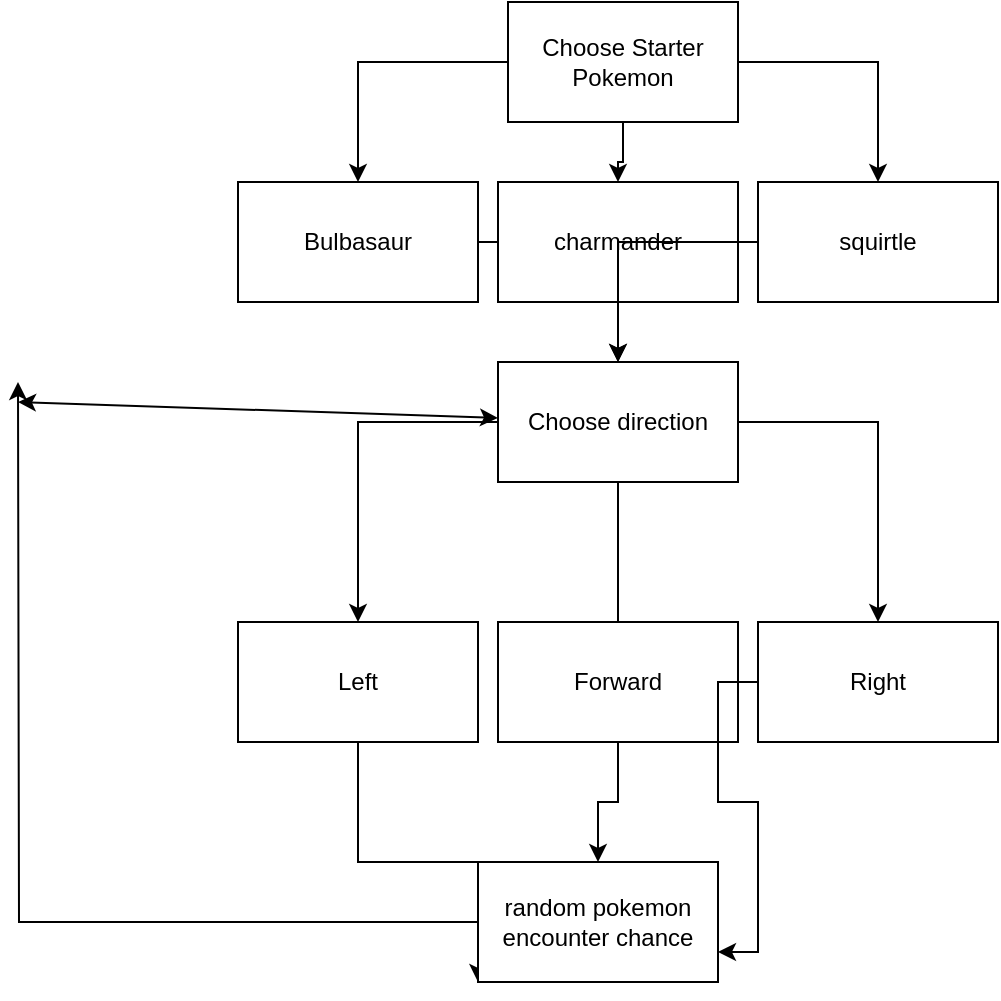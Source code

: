 <mxfile version="24.0.7" type="device">
  <diagram name="Page-1" id="0aKfJ1ToBly2x501j4V9">
    <mxGraphModel dx="1434" dy="772" grid="1" gridSize="10" guides="1" tooltips="1" connect="1" arrows="1" fold="1" page="1" pageScale="1" pageWidth="850" pageHeight="1100" math="0" shadow="0">
      <root>
        <mxCell id="0" />
        <mxCell id="1" parent="0" />
        <mxCell id="m8ZdhpJxwq3RxAHQ5hNG-6" style="edgeStyle=orthogonalEdgeStyle;rounded=0;orthogonalLoop=1;jettySize=auto;html=1;" edge="1" parent="1" source="m8ZdhpJxwq3RxAHQ5hNG-1" target="m8ZdhpJxwq3RxAHQ5hNG-5">
          <mxGeometry relative="1" as="geometry" />
        </mxCell>
        <mxCell id="m8ZdhpJxwq3RxAHQ5hNG-7" style="edgeStyle=orthogonalEdgeStyle;rounded=0;orthogonalLoop=1;jettySize=auto;html=1;" edge="1" parent="1" source="m8ZdhpJxwq3RxAHQ5hNG-1" target="m8ZdhpJxwq3RxAHQ5hNG-4">
          <mxGeometry relative="1" as="geometry" />
        </mxCell>
        <mxCell id="m8ZdhpJxwq3RxAHQ5hNG-8" style="edgeStyle=orthogonalEdgeStyle;rounded=0;orthogonalLoop=1;jettySize=auto;html=1;" edge="1" parent="1" source="m8ZdhpJxwq3RxAHQ5hNG-1" target="m8ZdhpJxwq3RxAHQ5hNG-3">
          <mxGeometry relative="1" as="geometry" />
        </mxCell>
        <mxCell id="m8ZdhpJxwq3RxAHQ5hNG-1" value="Choose Starter Pokemon" style="rounded=0;whiteSpace=wrap;html=1;" vertex="1" parent="1">
          <mxGeometry x="365" y="190" width="115" height="60" as="geometry" />
        </mxCell>
        <mxCell id="m8ZdhpJxwq3RxAHQ5hNG-14" style="edgeStyle=orthogonalEdgeStyle;rounded=0;orthogonalLoop=1;jettySize=auto;html=1;" edge="1" parent="1" source="m8ZdhpJxwq3RxAHQ5hNG-3" target="m8ZdhpJxwq3RxAHQ5hNG-9">
          <mxGeometry relative="1" as="geometry" />
        </mxCell>
        <mxCell id="m8ZdhpJxwq3RxAHQ5hNG-3" value="Bulbasaur" style="rounded=0;whiteSpace=wrap;html=1;" vertex="1" parent="1">
          <mxGeometry x="230" y="280" width="120" height="60" as="geometry" />
        </mxCell>
        <mxCell id="m8ZdhpJxwq3RxAHQ5hNG-4" value="charmander" style="rounded=0;whiteSpace=wrap;html=1;" vertex="1" parent="1">
          <mxGeometry x="360" y="280" width="120" height="60" as="geometry" />
        </mxCell>
        <mxCell id="m8ZdhpJxwq3RxAHQ5hNG-15" style="edgeStyle=orthogonalEdgeStyle;rounded=0;orthogonalLoop=1;jettySize=auto;html=1;" edge="1" parent="1" source="m8ZdhpJxwq3RxAHQ5hNG-5" target="m8ZdhpJxwq3RxAHQ5hNG-9">
          <mxGeometry relative="1" as="geometry" />
        </mxCell>
        <mxCell id="m8ZdhpJxwq3RxAHQ5hNG-5" value="squirtle" style="rounded=0;whiteSpace=wrap;html=1;" vertex="1" parent="1">
          <mxGeometry x="490" y="280" width="120" height="60" as="geometry" />
        </mxCell>
        <mxCell id="m8ZdhpJxwq3RxAHQ5hNG-16" style="edgeStyle=orthogonalEdgeStyle;rounded=0;orthogonalLoop=1;jettySize=auto;html=1;" edge="1" parent="1" source="m8ZdhpJxwq3RxAHQ5hNG-9">
          <mxGeometry relative="1" as="geometry">
            <mxPoint x="420" y="520" as="targetPoint" />
          </mxGeometry>
        </mxCell>
        <mxCell id="m8ZdhpJxwq3RxAHQ5hNG-20" style="edgeStyle=orthogonalEdgeStyle;rounded=0;orthogonalLoop=1;jettySize=auto;html=1;" edge="1" parent="1" source="m8ZdhpJxwq3RxAHQ5hNG-9" target="m8ZdhpJxwq3RxAHQ5hNG-19">
          <mxGeometry relative="1" as="geometry" />
        </mxCell>
        <mxCell id="m8ZdhpJxwq3RxAHQ5hNG-21" style="edgeStyle=orthogonalEdgeStyle;rounded=0;orthogonalLoop=1;jettySize=auto;html=1;" edge="1" parent="1" source="m8ZdhpJxwq3RxAHQ5hNG-9" target="m8ZdhpJxwq3RxAHQ5hNG-17">
          <mxGeometry relative="1" as="geometry" />
        </mxCell>
        <mxCell id="m8ZdhpJxwq3RxAHQ5hNG-9" value="Choose direction" style="rounded=0;whiteSpace=wrap;html=1;" vertex="1" parent="1">
          <mxGeometry x="360" y="370" width="120" height="60" as="geometry" />
        </mxCell>
        <mxCell id="m8ZdhpJxwq3RxAHQ5hNG-22" style="edgeStyle=orthogonalEdgeStyle;rounded=0;orthogonalLoop=1;jettySize=auto;html=1;" edge="1" parent="1" source="m8ZdhpJxwq3RxAHQ5hNG-17">
          <mxGeometry relative="1" as="geometry">
            <mxPoint x="350" y="680" as="targetPoint" />
          </mxGeometry>
        </mxCell>
        <mxCell id="m8ZdhpJxwq3RxAHQ5hNG-17" value="Left" style="rounded=0;whiteSpace=wrap;html=1;" vertex="1" parent="1">
          <mxGeometry x="230" y="500" width="120" height="60" as="geometry" />
        </mxCell>
        <mxCell id="m8ZdhpJxwq3RxAHQ5hNG-25" style="edgeStyle=orthogonalEdgeStyle;rounded=0;orthogonalLoop=1;jettySize=auto;html=1;" edge="1" parent="1" source="m8ZdhpJxwq3RxAHQ5hNG-18" target="m8ZdhpJxwq3RxAHQ5hNG-23">
          <mxGeometry relative="1" as="geometry" />
        </mxCell>
        <mxCell id="m8ZdhpJxwq3RxAHQ5hNG-18" value="Forward" style="rounded=0;whiteSpace=wrap;html=1;" vertex="1" parent="1">
          <mxGeometry x="360" y="500" width="120" height="60" as="geometry" />
        </mxCell>
        <mxCell id="m8ZdhpJxwq3RxAHQ5hNG-24" style="edgeStyle=orthogonalEdgeStyle;rounded=0;orthogonalLoop=1;jettySize=auto;html=1;entryX=1;entryY=0.75;entryDx=0;entryDy=0;" edge="1" parent="1" source="m8ZdhpJxwq3RxAHQ5hNG-19" target="m8ZdhpJxwq3RxAHQ5hNG-23">
          <mxGeometry relative="1" as="geometry" />
        </mxCell>
        <mxCell id="m8ZdhpJxwq3RxAHQ5hNG-19" value="Right" style="rounded=0;whiteSpace=wrap;html=1;" vertex="1" parent="1">
          <mxGeometry x="490" y="500" width="120" height="60" as="geometry" />
        </mxCell>
        <mxCell id="m8ZdhpJxwq3RxAHQ5hNG-26" style="edgeStyle=orthogonalEdgeStyle;rounded=0;orthogonalLoop=1;jettySize=auto;html=1;" edge="1" parent="1" source="m8ZdhpJxwq3RxAHQ5hNG-23">
          <mxGeometry relative="1" as="geometry">
            <mxPoint x="120" y="380" as="targetPoint" />
          </mxGeometry>
        </mxCell>
        <mxCell id="m8ZdhpJxwq3RxAHQ5hNG-23" value="random pokemon encounter chance" style="rounded=0;whiteSpace=wrap;html=1;" vertex="1" parent="1">
          <mxGeometry x="350" y="620" width="120" height="60" as="geometry" />
        </mxCell>
        <mxCell id="m8ZdhpJxwq3RxAHQ5hNG-27" value="" style="endArrow=classic;startArrow=classic;html=1;rounded=0;" edge="1" parent="1" target="m8ZdhpJxwq3RxAHQ5hNG-9">
          <mxGeometry width="50" height="50" relative="1" as="geometry">
            <mxPoint x="120" y="390" as="sourcePoint" />
            <mxPoint x="450" y="470" as="targetPoint" />
          </mxGeometry>
        </mxCell>
      </root>
    </mxGraphModel>
  </diagram>
</mxfile>
